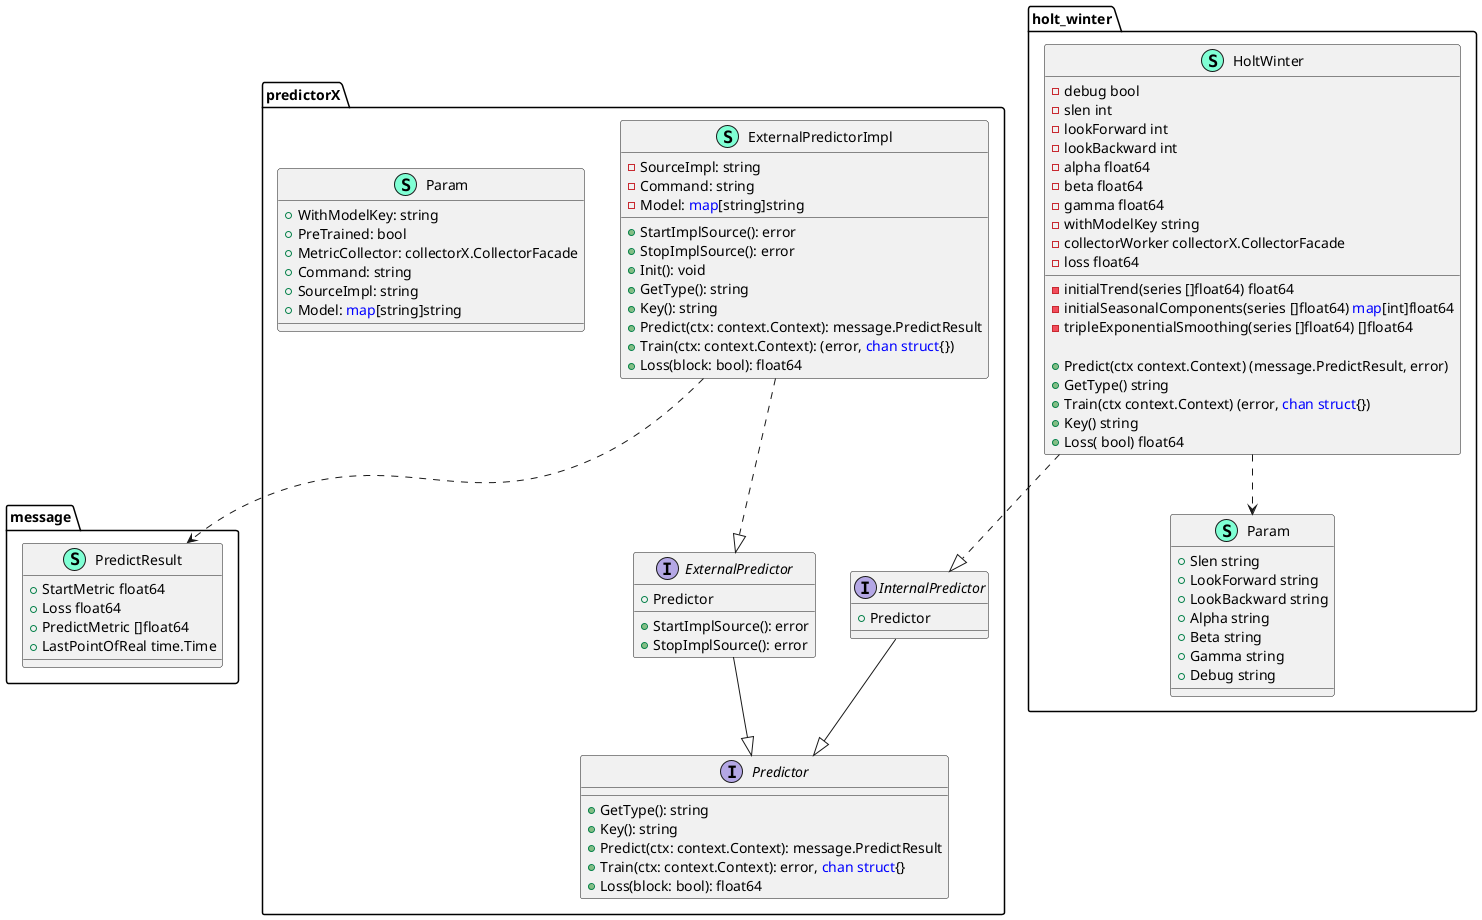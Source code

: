 @startuml
package predictorX {
  class ExternalPredictorImpl << (S,Aquamarine) >>{
    -SourceImpl: string
    -Command: string
    -Model: <font color=blue>map</font>[string]string

    +StartImplSource(): error
    +StopImplSource(): error
    +Init(): void
    +GetType(): string
    +Key(): string
    +Predict(ctx: context.Context): message.PredictResult
    +Train(ctx: context.Context): (error, <font color=blue>chan</font> <font color=blue>struct</font>{})
    +Loss(block: bool): float64
  }
  interface Predictor {
    +GetType(): string
    +Key(): string
    +Predict(ctx: context.Context): message.PredictResult
    +Train(ctx: context.Context): error, <font color=blue>chan</font> <font color=blue>struct</font>{}
    +Loss(block: bool): float64
  }
  interface InternalPredictor {
    +Predictor
  }
  interface ExternalPredictor {
    +Predictor
    +StartImplSource(): error
    +StopImplSource(): error
  }

  class Param << (S,Aquamarine) >>{
    +WithModelKey: string
    +PreTrained: bool
    +MetricCollector: collectorX.CollectorFacade
    +Command: string
    +SourceImpl: string
    +Model: <font color=blue>map</font>[string]string
  }

}


namespace message {
    class PredictResult << (S,Aquamarine) >> {
        + StartMetric float64
        + Loss float64
        + PredictMetric []float64
        + LastPointOfReal time.Time

    }
}

namespace holt_winter {
    class HoltWinter << (S,Aquamarine) >> {
        - debug bool
        - slen int
        - lookForward int
        - lookBackward int
        - alpha float64
        - beta float64
        - gamma float64
        - withModelKey string
        - collectorWorker collectorX.CollectorFacade
        - loss float64

        - initialTrend(series []float64) float64
        - initialSeasonalComponents(series []float64) <font color=blue>map</font>[int]float64
        - tripleExponentialSmoothing(series []float64) []float64

        + Predict(ctx context.Context) (message.PredictResult, error)
        + GetType() string
        + Train(ctx context.Context) (error, <font color=blue>chan</font> <font color=blue>struct</font>{})
        + Key() string
        + Loss( bool) float64

    }
    class Param << (S,Aquamarine) >> {
        + Slen string
        + LookForward string
        + LookBackward string
        + Alpha string
        + Beta string
        + Gamma string
        + Debug string

    }
}




predictorX.ExternalPredictor --|> predictorX.Predictor
predictorX.InternalPredictor --|> predictorX.Predictor
holt_winter.HoltWinter ..|> predictorX.InternalPredictor
predictorX.ExternalPredictorImpl ..|> predictorX.ExternalPredictor
predictorX.ExternalPredictorImpl ..> message.PredictResult
holt_winter.HoltWinter ..> holt_winter.Param

@enduml
